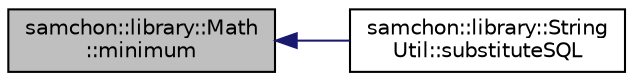 digraph "samchon::library::Math::minimum"
{
  edge [fontname="Helvetica",fontsize="10",labelfontname="Helvetica",labelfontsize="10"];
  node [fontname="Helvetica",fontsize="10",shape=record];
  rankdir="LR";
  Node1 [label="samchon::library::Math\l::minimum",height=0.2,width=0.4,color="black", fillcolor="grey75", style="filled", fontcolor="black"];
  Node1 -> Node2 [dir="back",color="midnightblue",fontsize="10",style="solid",fontname="Helvetica"];
  Node2 [label="samchon::library::String\lUtil::substituteSQL",height=0.2,width=0.4,color="black", fillcolor="white", style="filled",URL="$d2/d53/classsamchon_1_1library_1_1StringUtil.html#a4183c04ba300449ecc98a959310a5deb",tooltip="Substitutes \"{n}\" tokens within the specified sql-string with the respective arguments passed in..."];
}
